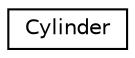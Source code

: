 digraph "Graphical Class Hierarchy"
{
 // LATEX_PDF_SIZE
  edge [fontname="Helvetica",fontsize="10",labelfontname="Helvetica",labelfontsize="10"];
  node [fontname="Helvetica",fontsize="10",shape=record];
  rankdir="LR";
  Node0 [label="Cylinder",height=0.2,width=0.4,color="black", fillcolor="white", style="filled",URL="$d3/df6/structCylinder.html",tooltip=" "];
}

